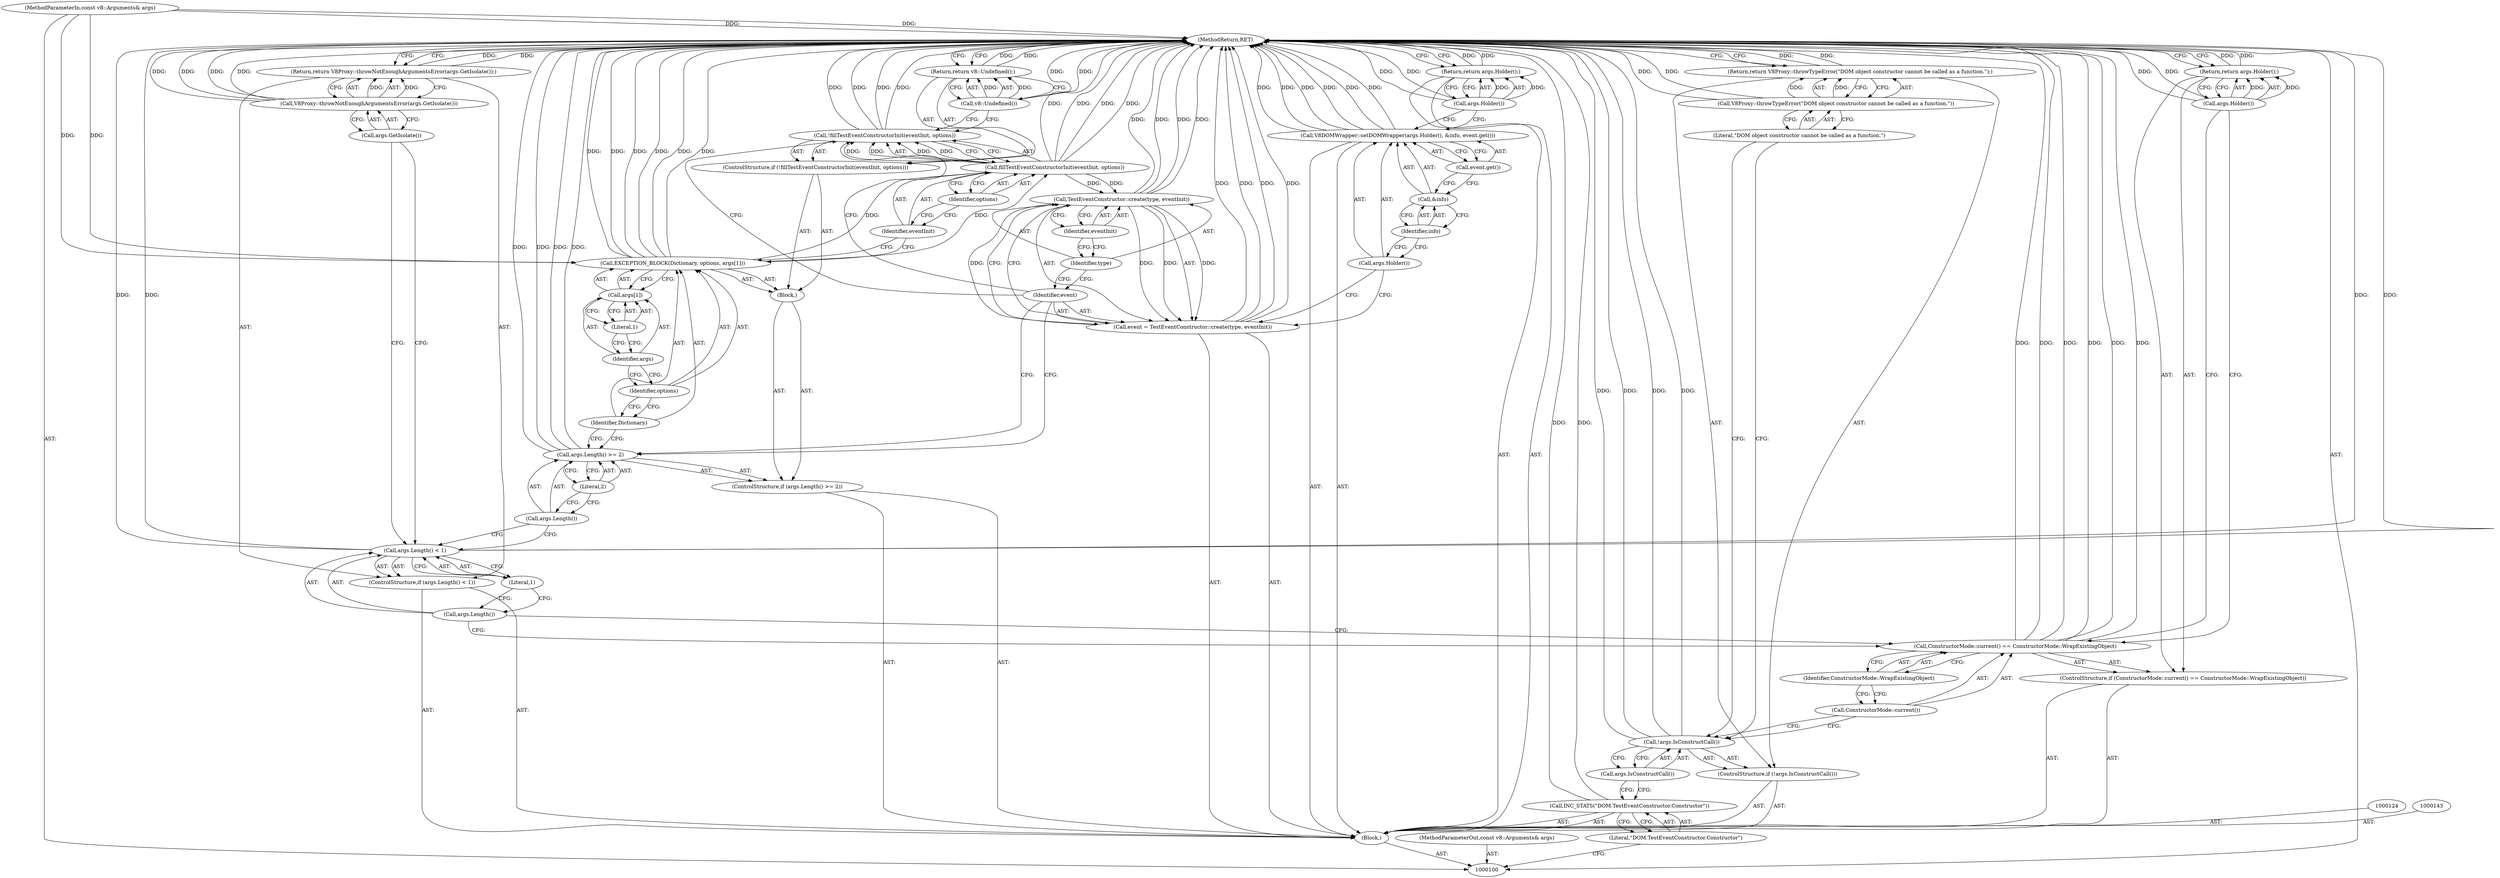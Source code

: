 digraph "0_Chrome_e9372a1bfd3588a80fcf49aa07321f0971dd6091_3" {
"1000156" [label="(MethodReturn,RET)"];
"1000101" [label="(MethodParameterIn,const v8::Arguments& args)"];
"1000253" [label="(MethodParameterOut,const v8::Arguments& args)"];
"1000120" [label="(Literal,1)"];
"1000117" [label="(ControlStructure,if (args.Length() < 1))"];
"1000118" [label="(Call,args.Length() < 1)"];
"1000119" [label="(Call,args.Length())"];
"1000122" [label="(Call,V8Proxy::throwNotEnoughArgumentsError(args.GetIsolate()))"];
"1000123" [label="(Call,args.GetIsolate())"];
"1000121" [label="(Return,return V8Proxy::throwNotEnoughArgumentsError(args.GetIsolate());)"];
"1000128" [label="(Literal,2)"];
"1000129" [label="(Block,)"];
"1000125" [label="(ControlStructure,if (args.Length() >= 2))"];
"1000126" [label="(Call,args.Length() >= 2)"];
"1000127" [label="(Call,args.Length())"];
"1000131" [label="(Identifier,Dictionary)"];
"1000132" [label="(Identifier,options)"];
"1000133" [label="(Call,args[1])"];
"1000134" [label="(Identifier,args)"];
"1000135" [label="(Literal,1)"];
"1000130" [label="(Call,EXCEPTION_BLOCK(Dictionary, options, args[1]))"];
"1000137" [label="(Call,!fillTestEventConstructorInit(eventInit, options))"];
"1000138" [label="(Call,fillTestEventConstructorInit(eventInit, options))"];
"1000139" [label="(Identifier,eventInit)"];
"1000140" [label="(Identifier,options)"];
"1000136" [label="(ControlStructure,if (!fillTestEventConstructorInit(eventInit, options)))"];
"1000141" [label="(Return,return v8::Undefined();)"];
"1000142" [label="(Call,v8::Undefined())"];
"1000102" [label="(Block,)"];
"1000144" [label="(Call,event = TestEventConstructor::create(type, eventInit))"];
"1000145" [label="(Identifier,event)"];
"1000146" [label="(Call,TestEventConstructor::create(type, eventInit))"];
"1000147" [label="(Identifier,type)"];
"1000148" [label="(Identifier,eventInit)"];
"1000150" [label="(Call,args.Holder())"];
"1000149" [label="(Call,V8DOMWrapper::setDOMWrapper(args.Holder(), &info, event.get()))"];
"1000151" [label="(Call,&info)"];
"1000152" [label="(Identifier,info)"];
"1000153" [label="(Call,event.get())"];
"1000155" [label="(Call,args.Holder())"];
"1000154" [label="(Return,return args.Holder();)"];
"1000104" [label="(Literal,\"DOM.TestEventConstructor.Constructor\")"];
"1000103" [label="(Call,INC_STATS(\"DOM.TestEventConstructor.Constructor\"))"];
"1000105" [label="(ControlStructure,if (!args.IsConstructCall()))"];
"1000106" [label="(Call,!args.IsConstructCall())"];
"1000107" [label="(Call,args.IsConstructCall())"];
"1000109" [label="(Call,V8Proxy::throwTypeError(\"DOM object constructor cannot be called as a function.\"))"];
"1000110" [label="(Literal,\"DOM object constructor cannot be called as a function.\")"];
"1000108" [label="(Return,return V8Proxy::throwTypeError(\"DOM object constructor cannot be called as a function.\");)"];
"1000114" [label="(Identifier,ConstructorMode::WrapExistingObject)"];
"1000111" [label="(ControlStructure,if (ConstructorMode::current() == ConstructorMode::WrapExistingObject))"];
"1000112" [label="(Call,ConstructorMode::current() == ConstructorMode::WrapExistingObject)"];
"1000113" [label="(Call,ConstructorMode::current())"];
"1000116" [label="(Call,args.Holder())"];
"1000115" [label="(Return,return args.Holder();)"];
"1000156" -> "1000100"  [label="AST: "];
"1000156" -> "1000108"  [label="CFG: "];
"1000156" -> "1000115"  [label="CFG: "];
"1000156" -> "1000121"  [label="CFG: "];
"1000156" -> "1000141"  [label="CFG: "];
"1000156" -> "1000154"  [label="CFG: "];
"1000121" -> "1000156"  [label="DDG: "];
"1000108" -> "1000156"  [label="DDG: "];
"1000141" -> "1000156"  [label="DDG: "];
"1000142" -> "1000156"  [label="DDG: "];
"1000112" -> "1000156"  [label="DDG: "];
"1000112" -> "1000156"  [label="DDG: "];
"1000112" -> "1000156"  [label="DDG: "];
"1000138" -> "1000156"  [label="DDG: "];
"1000138" -> "1000156"  [label="DDG: "];
"1000118" -> "1000156"  [label="DDG: "];
"1000118" -> "1000156"  [label="DDG: "];
"1000137" -> "1000156"  [label="DDG: "];
"1000137" -> "1000156"  [label="DDG: "];
"1000144" -> "1000156"  [label="DDG: "];
"1000144" -> "1000156"  [label="DDG: "];
"1000130" -> "1000156"  [label="DDG: "];
"1000130" -> "1000156"  [label="DDG: "];
"1000130" -> "1000156"  [label="DDG: "];
"1000126" -> "1000156"  [label="DDG: "];
"1000126" -> "1000156"  [label="DDG: "];
"1000106" -> "1000156"  [label="DDG: "];
"1000106" -> "1000156"  [label="DDG: "];
"1000149" -> "1000156"  [label="DDG: "];
"1000149" -> "1000156"  [label="DDG: "];
"1000149" -> "1000156"  [label="DDG: "];
"1000122" -> "1000156"  [label="DDG: "];
"1000122" -> "1000156"  [label="DDG: "];
"1000155" -> "1000156"  [label="DDG: "];
"1000103" -> "1000156"  [label="DDG: "];
"1000146" -> "1000156"  [label="DDG: "];
"1000146" -> "1000156"  [label="DDG: "];
"1000101" -> "1000156"  [label="DDG: "];
"1000116" -> "1000156"  [label="DDG: "];
"1000109" -> "1000156"  [label="DDG: "];
"1000115" -> "1000156"  [label="DDG: "];
"1000154" -> "1000156"  [label="DDG: "];
"1000101" -> "1000100"  [label="AST: "];
"1000101" -> "1000156"  [label="DDG: "];
"1000101" -> "1000130"  [label="DDG: "];
"1000253" -> "1000100"  [label="AST: "];
"1000120" -> "1000118"  [label="AST: "];
"1000120" -> "1000119"  [label="CFG: "];
"1000118" -> "1000120"  [label="CFG: "];
"1000117" -> "1000102"  [label="AST: "];
"1000118" -> "1000117"  [label="AST: "];
"1000121" -> "1000117"  [label="AST: "];
"1000118" -> "1000117"  [label="AST: "];
"1000118" -> "1000120"  [label="CFG: "];
"1000119" -> "1000118"  [label="AST: "];
"1000120" -> "1000118"  [label="AST: "];
"1000123" -> "1000118"  [label="CFG: "];
"1000127" -> "1000118"  [label="CFG: "];
"1000118" -> "1000156"  [label="DDG: "];
"1000118" -> "1000156"  [label="DDG: "];
"1000119" -> "1000118"  [label="AST: "];
"1000119" -> "1000112"  [label="CFG: "];
"1000120" -> "1000119"  [label="CFG: "];
"1000122" -> "1000121"  [label="AST: "];
"1000122" -> "1000123"  [label="CFG: "];
"1000123" -> "1000122"  [label="AST: "];
"1000121" -> "1000122"  [label="CFG: "];
"1000122" -> "1000156"  [label="DDG: "];
"1000122" -> "1000156"  [label="DDG: "];
"1000122" -> "1000121"  [label="DDG: "];
"1000123" -> "1000122"  [label="AST: "];
"1000123" -> "1000118"  [label="CFG: "];
"1000122" -> "1000123"  [label="CFG: "];
"1000121" -> "1000117"  [label="AST: "];
"1000121" -> "1000122"  [label="CFG: "];
"1000122" -> "1000121"  [label="AST: "];
"1000156" -> "1000121"  [label="CFG: "];
"1000121" -> "1000156"  [label="DDG: "];
"1000122" -> "1000121"  [label="DDG: "];
"1000128" -> "1000126"  [label="AST: "];
"1000128" -> "1000127"  [label="CFG: "];
"1000126" -> "1000128"  [label="CFG: "];
"1000129" -> "1000125"  [label="AST: "];
"1000130" -> "1000129"  [label="AST: "];
"1000136" -> "1000129"  [label="AST: "];
"1000125" -> "1000102"  [label="AST: "];
"1000126" -> "1000125"  [label="AST: "];
"1000129" -> "1000125"  [label="AST: "];
"1000126" -> "1000125"  [label="AST: "];
"1000126" -> "1000128"  [label="CFG: "];
"1000127" -> "1000126"  [label="AST: "];
"1000128" -> "1000126"  [label="AST: "];
"1000131" -> "1000126"  [label="CFG: "];
"1000145" -> "1000126"  [label="CFG: "];
"1000126" -> "1000156"  [label="DDG: "];
"1000126" -> "1000156"  [label="DDG: "];
"1000127" -> "1000126"  [label="AST: "];
"1000127" -> "1000118"  [label="CFG: "];
"1000128" -> "1000127"  [label="CFG: "];
"1000131" -> "1000130"  [label="AST: "];
"1000131" -> "1000126"  [label="CFG: "];
"1000132" -> "1000131"  [label="CFG: "];
"1000132" -> "1000130"  [label="AST: "];
"1000132" -> "1000131"  [label="CFG: "];
"1000134" -> "1000132"  [label="CFG: "];
"1000133" -> "1000130"  [label="AST: "];
"1000133" -> "1000135"  [label="CFG: "];
"1000134" -> "1000133"  [label="AST: "];
"1000135" -> "1000133"  [label="AST: "];
"1000130" -> "1000133"  [label="CFG: "];
"1000134" -> "1000133"  [label="AST: "];
"1000134" -> "1000132"  [label="CFG: "];
"1000135" -> "1000134"  [label="CFG: "];
"1000135" -> "1000133"  [label="AST: "];
"1000135" -> "1000134"  [label="CFG: "];
"1000133" -> "1000135"  [label="CFG: "];
"1000130" -> "1000129"  [label="AST: "];
"1000130" -> "1000133"  [label="CFG: "];
"1000131" -> "1000130"  [label="AST: "];
"1000132" -> "1000130"  [label="AST: "];
"1000133" -> "1000130"  [label="AST: "];
"1000139" -> "1000130"  [label="CFG: "];
"1000130" -> "1000156"  [label="DDG: "];
"1000130" -> "1000156"  [label="DDG: "];
"1000130" -> "1000156"  [label="DDG: "];
"1000101" -> "1000130"  [label="DDG: "];
"1000130" -> "1000138"  [label="DDG: "];
"1000137" -> "1000136"  [label="AST: "];
"1000137" -> "1000138"  [label="CFG: "];
"1000138" -> "1000137"  [label="AST: "];
"1000142" -> "1000137"  [label="CFG: "];
"1000145" -> "1000137"  [label="CFG: "];
"1000137" -> "1000156"  [label="DDG: "];
"1000137" -> "1000156"  [label="DDG: "];
"1000138" -> "1000137"  [label="DDG: "];
"1000138" -> "1000137"  [label="DDG: "];
"1000138" -> "1000137"  [label="AST: "];
"1000138" -> "1000140"  [label="CFG: "];
"1000139" -> "1000138"  [label="AST: "];
"1000140" -> "1000138"  [label="AST: "];
"1000137" -> "1000138"  [label="CFG: "];
"1000138" -> "1000156"  [label="DDG: "];
"1000138" -> "1000156"  [label="DDG: "];
"1000138" -> "1000137"  [label="DDG: "];
"1000138" -> "1000137"  [label="DDG: "];
"1000130" -> "1000138"  [label="DDG: "];
"1000138" -> "1000146"  [label="DDG: "];
"1000139" -> "1000138"  [label="AST: "];
"1000139" -> "1000130"  [label="CFG: "];
"1000140" -> "1000139"  [label="CFG: "];
"1000140" -> "1000138"  [label="AST: "];
"1000140" -> "1000139"  [label="CFG: "];
"1000138" -> "1000140"  [label="CFG: "];
"1000136" -> "1000129"  [label="AST: "];
"1000137" -> "1000136"  [label="AST: "];
"1000141" -> "1000136"  [label="AST: "];
"1000141" -> "1000136"  [label="AST: "];
"1000141" -> "1000142"  [label="CFG: "];
"1000142" -> "1000141"  [label="AST: "];
"1000156" -> "1000141"  [label="CFG: "];
"1000141" -> "1000156"  [label="DDG: "];
"1000142" -> "1000141"  [label="DDG: "];
"1000142" -> "1000141"  [label="AST: "];
"1000142" -> "1000137"  [label="CFG: "];
"1000141" -> "1000142"  [label="CFG: "];
"1000142" -> "1000156"  [label="DDG: "];
"1000142" -> "1000141"  [label="DDG: "];
"1000102" -> "1000100"  [label="AST: "];
"1000103" -> "1000102"  [label="AST: "];
"1000105" -> "1000102"  [label="AST: "];
"1000111" -> "1000102"  [label="AST: "];
"1000117" -> "1000102"  [label="AST: "];
"1000124" -> "1000102"  [label="AST: "];
"1000125" -> "1000102"  [label="AST: "];
"1000143" -> "1000102"  [label="AST: "];
"1000144" -> "1000102"  [label="AST: "];
"1000149" -> "1000102"  [label="AST: "];
"1000154" -> "1000102"  [label="AST: "];
"1000144" -> "1000102"  [label="AST: "];
"1000144" -> "1000146"  [label="CFG: "];
"1000145" -> "1000144"  [label="AST: "];
"1000146" -> "1000144"  [label="AST: "];
"1000150" -> "1000144"  [label="CFG: "];
"1000144" -> "1000156"  [label="DDG: "];
"1000144" -> "1000156"  [label="DDG: "];
"1000146" -> "1000144"  [label="DDG: "];
"1000146" -> "1000144"  [label="DDG: "];
"1000145" -> "1000144"  [label="AST: "];
"1000145" -> "1000137"  [label="CFG: "];
"1000145" -> "1000126"  [label="CFG: "];
"1000147" -> "1000145"  [label="CFG: "];
"1000146" -> "1000144"  [label="AST: "];
"1000146" -> "1000148"  [label="CFG: "];
"1000147" -> "1000146"  [label="AST: "];
"1000148" -> "1000146"  [label="AST: "];
"1000144" -> "1000146"  [label="CFG: "];
"1000146" -> "1000156"  [label="DDG: "];
"1000146" -> "1000156"  [label="DDG: "];
"1000146" -> "1000144"  [label="DDG: "];
"1000146" -> "1000144"  [label="DDG: "];
"1000138" -> "1000146"  [label="DDG: "];
"1000147" -> "1000146"  [label="AST: "];
"1000147" -> "1000145"  [label="CFG: "];
"1000148" -> "1000147"  [label="CFG: "];
"1000148" -> "1000146"  [label="AST: "];
"1000148" -> "1000147"  [label="CFG: "];
"1000146" -> "1000148"  [label="CFG: "];
"1000150" -> "1000149"  [label="AST: "];
"1000150" -> "1000144"  [label="CFG: "];
"1000152" -> "1000150"  [label="CFG: "];
"1000149" -> "1000102"  [label="AST: "];
"1000149" -> "1000153"  [label="CFG: "];
"1000150" -> "1000149"  [label="AST: "];
"1000151" -> "1000149"  [label="AST: "];
"1000153" -> "1000149"  [label="AST: "];
"1000155" -> "1000149"  [label="CFG: "];
"1000149" -> "1000156"  [label="DDG: "];
"1000149" -> "1000156"  [label="DDG: "];
"1000149" -> "1000156"  [label="DDG: "];
"1000151" -> "1000149"  [label="AST: "];
"1000151" -> "1000152"  [label="CFG: "];
"1000152" -> "1000151"  [label="AST: "];
"1000153" -> "1000151"  [label="CFG: "];
"1000152" -> "1000151"  [label="AST: "];
"1000152" -> "1000150"  [label="CFG: "];
"1000151" -> "1000152"  [label="CFG: "];
"1000153" -> "1000149"  [label="AST: "];
"1000153" -> "1000151"  [label="CFG: "];
"1000149" -> "1000153"  [label="CFG: "];
"1000155" -> "1000154"  [label="AST: "];
"1000155" -> "1000149"  [label="CFG: "];
"1000154" -> "1000155"  [label="CFG: "];
"1000155" -> "1000156"  [label="DDG: "];
"1000155" -> "1000154"  [label="DDG: "];
"1000154" -> "1000102"  [label="AST: "];
"1000154" -> "1000155"  [label="CFG: "];
"1000155" -> "1000154"  [label="AST: "];
"1000156" -> "1000154"  [label="CFG: "];
"1000154" -> "1000156"  [label="DDG: "];
"1000155" -> "1000154"  [label="DDG: "];
"1000104" -> "1000103"  [label="AST: "];
"1000104" -> "1000100"  [label="CFG: "];
"1000103" -> "1000104"  [label="CFG: "];
"1000103" -> "1000102"  [label="AST: "];
"1000103" -> "1000104"  [label="CFG: "];
"1000104" -> "1000103"  [label="AST: "];
"1000107" -> "1000103"  [label="CFG: "];
"1000103" -> "1000156"  [label="DDG: "];
"1000105" -> "1000102"  [label="AST: "];
"1000106" -> "1000105"  [label="AST: "];
"1000108" -> "1000105"  [label="AST: "];
"1000106" -> "1000105"  [label="AST: "];
"1000106" -> "1000107"  [label="CFG: "];
"1000107" -> "1000106"  [label="AST: "];
"1000110" -> "1000106"  [label="CFG: "];
"1000113" -> "1000106"  [label="CFG: "];
"1000106" -> "1000156"  [label="DDG: "];
"1000106" -> "1000156"  [label="DDG: "];
"1000107" -> "1000106"  [label="AST: "];
"1000107" -> "1000103"  [label="CFG: "];
"1000106" -> "1000107"  [label="CFG: "];
"1000109" -> "1000108"  [label="AST: "];
"1000109" -> "1000110"  [label="CFG: "];
"1000110" -> "1000109"  [label="AST: "];
"1000108" -> "1000109"  [label="CFG: "];
"1000109" -> "1000156"  [label="DDG: "];
"1000109" -> "1000108"  [label="DDG: "];
"1000110" -> "1000109"  [label="AST: "];
"1000110" -> "1000106"  [label="CFG: "];
"1000109" -> "1000110"  [label="CFG: "];
"1000108" -> "1000105"  [label="AST: "];
"1000108" -> "1000109"  [label="CFG: "];
"1000109" -> "1000108"  [label="AST: "];
"1000156" -> "1000108"  [label="CFG: "];
"1000108" -> "1000156"  [label="DDG: "];
"1000109" -> "1000108"  [label="DDG: "];
"1000114" -> "1000112"  [label="AST: "];
"1000114" -> "1000113"  [label="CFG: "];
"1000112" -> "1000114"  [label="CFG: "];
"1000111" -> "1000102"  [label="AST: "];
"1000112" -> "1000111"  [label="AST: "];
"1000115" -> "1000111"  [label="AST: "];
"1000112" -> "1000111"  [label="AST: "];
"1000112" -> "1000114"  [label="CFG: "];
"1000113" -> "1000112"  [label="AST: "];
"1000114" -> "1000112"  [label="AST: "];
"1000116" -> "1000112"  [label="CFG: "];
"1000119" -> "1000112"  [label="CFG: "];
"1000112" -> "1000156"  [label="DDG: "];
"1000112" -> "1000156"  [label="DDG: "];
"1000112" -> "1000156"  [label="DDG: "];
"1000113" -> "1000112"  [label="AST: "];
"1000113" -> "1000106"  [label="CFG: "];
"1000114" -> "1000113"  [label="CFG: "];
"1000116" -> "1000115"  [label="AST: "];
"1000116" -> "1000112"  [label="CFG: "];
"1000115" -> "1000116"  [label="CFG: "];
"1000116" -> "1000156"  [label="DDG: "];
"1000116" -> "1000115"  [label="DDG: "];
"1000115" -> "1000111"  [label="AST: "];
"1000115" -> "1000116"  [label="CFG: "];
"1000116" -> "1000115"  [label="AST: "];
"1000156" -> "1000115"  [label="CFG: "];
"1000115" -> "1000156"  [label="DDG: "];
"1000116" -> "1000115"  [label="DDG: "];
}
